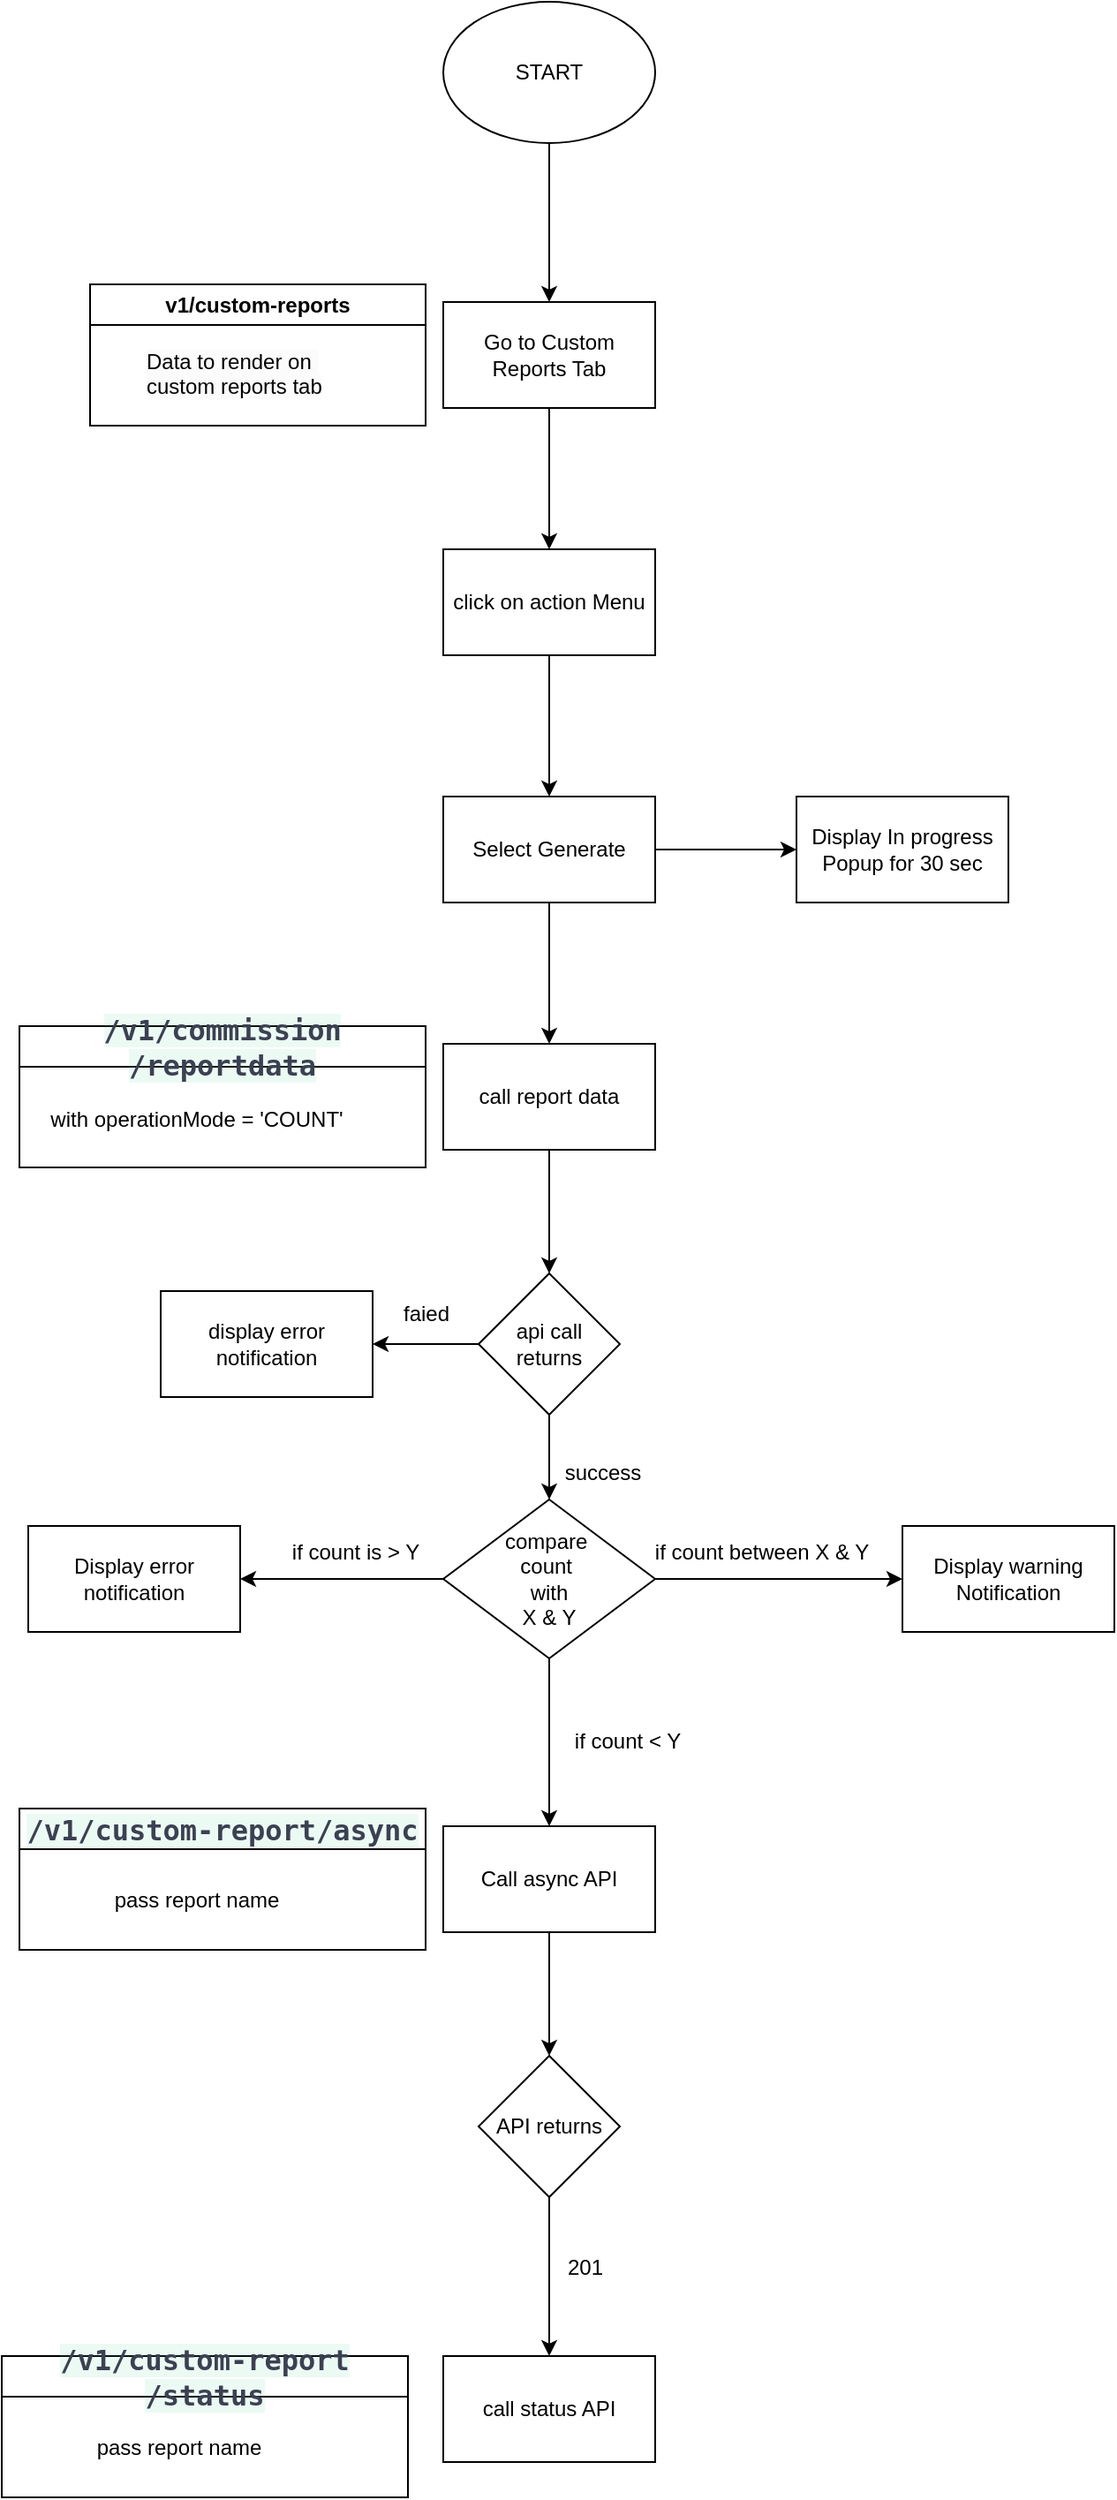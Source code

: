 <mxfile version="26.1.0">
  <diagram id="C5RBs43oDa-KdzZeNtuy" name="Page-1">
    <mxGraphModel dx="1434" dy="738" grid="1" gridSize="10" guides="1" tooltips="1" connect="1" arrows="1" fold="1" page="1" pageScale="1" pageWidth="827" pageHeight="1169" math="0" shadow="0">
      <root>
        <mxCell id="WIyWlLk6GJQsqaUBKTNV-0" />
        <mxCell id="WIyWlLk6GJQsqaUBKTNV-1" parent="WIyWlLk6GJQsqaUBKTNV-0" />
        <mxCell id="PExKw9lyQx4Q-NcElafL-2" value="" style="edgeStyle=orthogonalEdgeStyle;rounded=0;orthogonalLoop=1;jettySize=auto;html=1;" edge="1" parent="WIyWlLk6GJQsqaUBKTNV-1" source="PExKw9lyQx4Q-NcElafL-0" target="PExKw9lyQx4Q-NcElafL-1">
          <mxGeometry relative="1" as="geometry" />
        </mxCell>
        <mxCell id="PExKw9lyQx4Q-NcElafL-0" value="START" style="ellipse;whiteSpace=wrap;html=1;" vertex="1" parent="WIyWlLk6GJQsqaUBKTNV-1">
          <mxGeometry x="310" y="40" width="120" height="80" as="geometry" />
        </mxCell>
        <mxCell id="PExKw9lyQx4Q-NcElafL-4" value="" style="edgeStyle=orthogonalEdgeStyle;rounded=0;orthogonalLoop=1;jettySize=auto;html=1;" edge="1" parent="WIyWlLk6GJQsqaUBKTNV-1" source="PExKw9lyQx4Q-NcElafL-1" target="PExKw9lyQx4Q-NcElafL-3">
          <mxGeometry relative="1" as="geometry" />
        </mxCell>
        <mxCell id="PExKw9lyQx4Q-NcElafL-1" value="Go to Custom Reports Tab" style="whiteSpace=wrap;html=1;" vertex="1" parent="WIyWlLk6GJQsqaUBKTNV-1">
          <mxGeometry x="310" y="210" width="120" height="60" as="geometry" />
        </mxCell>
        <mxCell id="PExKw9lyQx4Q-NcElafL-6" value="" style="edgeStyle=orthogonalEdgeStyle;rounded=0;orthogonalLoop=1;jettySize=auto;html=1;" edge="1" parent="WIyWlLk6GJQsqaUBKTNV-1" source="PExKw9lyQx4Q-NcElafL-3" target="PExKw9lyQx4Q-NcElafL-5">
          <mxGeometry relative="1" as="geometry" />
        </mxCell>
        <mxCell id="PExKw9lyQx4Q-NcElafL-3" value="click on action Menu" style="whiteSpace=wrap;html=1;" vertex="1" parent="WIyWlLk6GJQsqaUBKTNV-1">
          <mxGeometry x="310" y="350" width="120" height="60" as="geometry" />
        </mxCell>
        <mxCell id="PExKw9lyQx4Q-NcElafL-15" value="" style="edgeStyle=orthogonalEdgeStyle;rounded=0;orthogonalLoop=1;jettySize=auto;html=1;" edge="1" parent="WIyWlLk6GJQsqaUBKTNV-1" source="PExKw9lyQx4Q-NcElafL-5" target="PExKw9lyQx4Q-NcElafL-14">
          <mxGeometry relative="1" as="geometry" />
        </mxCell>
        <mxCell id="PExKw9lyQx4Q-NcElafL-17" value="" style="edgeStyle=orthogonalEdgeStyle;rounded=0;orthogonalLoop=1;jettySize=auto;html=1;" edge="1" parent="WIyWlLk6GJQsqaUBKTNV-1" source="PExKw9lyQx4Q-NcElafL-5" target="PExKw9lyQx4Q-NcElafL-16">
          <mxGeometry relative="1" as="geometry" />
        </mxCell>
        <mxCell id="PExKw9lyQx4Q-NcElafL-5" value="Select Generate" style="whiteSpace=wrap;html=1;" vertex="1" parent="WIyWlLk6GJQsqaUBKTNV-1">
          <mxGeometry x="310" y="490" width="120" height="60" as="geometry" />
        </mxCell>
        <mxCell id="PExKw9lyQx4Q-NcElafL-7" value="v1/custom-reports" style="swimlane;whiteSpace=wrap;html=1;" vertex="1" parent="WIyWlLk6GJQsqaUBKTNV-1">
          <mxGeometry x="110" y="200" width="190" height="80" as="geometry" />
        </mxCell>
        <mxCell id="PExKw9lyQx4Q-NcElafL-9" value="&lt;span style=&quot;color: rgb(0, 0, 0); font-family: Helvetica; font-size: 12px; font-style: normal; font-variant-ligatures: normal; font-variant-caps: normal; font-weight: 400; letter-spacing: normal; orphans: 2; text-align: center; text-indent: 0px; text-transform: none; widows: 2; word-spacing: 0px; -webkit-text-stroke-width: 0px; white-space: nowrap; background-color: rgb(251, 251, 251); text-decoration-thickness: initial; text-decoration-style: initial; text-decoration-color: initial; float: none; display: inline !important;&quot;&gt;Data to render on&amp;nbsp;&lt;/span&gt;&lt;div&gt;&lt;span style=&quot;color: rgb(0, 0, 0); font-family: Helvetica; font-size: 12px; font-style: normal; font-variant-ligatures: normal; font-variant-caps: normal; font-weight: 400; letter-spacing: normal; orphans: 2; text-align: center; text-indent: 0px; text-transform: none; widows: 2; word-spacing: 0px; -webkit-text-stroke-width: 0px; white-space: nowrap; background-color: rgb(251, 251, 251); text-decoration-thickness: initial; text-decoration-style: initial; text-decoration-color: initial; float: none; display: inline !important;&quot;&gt;custom reports tab&lt;/span&gt;&lt;/div&gt;" style="text;whiteSpace=wrap;html=1;" vertex="1" parent="PExKw9lyQx4Q-NcElafL-7">
          <mxGeometry x="30" y="30" width="120" height="40" as="geometry" />
        </mxCell>
        <mxCell id="PExKw9lyQx4Q-NcElafL-14" value="Display In progress Popup for 30 sec" style="whiteSpace=wrap;html=1;" vertex="1" parent="WIyWlLk6GJQsqaUBKTNV-1">
          <mxGeometry x="510" y="490" width="120" height="60" as="geometry" />
        </mxCell>
        <mxCell id="PExKw9lyQx4Q-NcElafL-22" value="" style="edgeStyle=orthogonalEdgeStyle;rounded=0;orthogonalLoop=1;jettySize=auto;html=1;" edge="1" parent="WIyWlLk6GJQsqaUBKTNV-1" source="PExKw9lyQx4Q-NcElafL-16" target="PExKw9lyQx4Q-NcElafL-21">
          <mxGeometry relative="1" as="geometry" />
        </mxCell>
        <mxCell id="PExKw9lyQx4Q-NcElafL-16" value="call report data" style="whiteSpace=wrap;html=1;" vertex="1" parent="WIyWlLk6GJQsqaUBKTNV-1">
          <mxGeometry x="310" y="630" width="120" height="60" as="geometry" />
        </mxCell>
        <mxCell id="PExKw9lyQx4Q-NcElafL-18" value="&lt;a style=&quot;box-sizing: border-box; background-color: rgba(73, 204, 144, 0.1); display: inline; color: rgb(59, 65, 81); cursor: pointer; text-decoration-line: inherit; font-family: monospace; font-size: 16px; text-align: start;&quot; class=&quot;nostyle&quot;&gt;&lt;span style=&quot;box-sizing: border-box;&quot;&gt;/v1&lt;wbr style=&quot;box-sizing: border-box;&quot;&gt;/commission&lt;wbr style=&quot;box-sizing: border-box;&quot;&gt;/reportdata&lt;/span&gt;&lt;/a&gt;" style="swimlane;whiteSpace=wrap;html=1;" vertex="1" parent="WIyWlLk6GJQsqaUBKTNV-1">
          <mxGeometry x="70" y="620" width="230" height="80" as="geometry" />
        </mxCell>
        <mxCell id="PExKw9lyQx4Q-NcElafL-24" value="" style="edgeStyle=orthogonalEdgeStyle;rounded=0;orthogonalLoop=1;jettySize=auto;html=1;" edge="1" parent="WIyWlLk6GJQsqaUBKTNV-1" source="PExKw9lyQx4Q-NcElafL-21" target="PExKw9lyQx4Q-NcElafL-23">
          <mxGeometry relative="1" as="geometry" />
        </mxCell>
        <mxCell id="PExKw9lyQx4Q-NcElafL-30" value="" style="edgeStyle=orthogonalEdgeStyle;rounded=0;orthogonalLoop=1;jettySize=auto;html=1;" edge="1" parent="WIyWlLk6GJQsqaUBKTNV-1" source="PExKw9lyQx4Q-NcElafL-21" target="PExKw9lyQx4Q-NcElafL-29">
          <mxGeometry relative="1" as="geometry" />
        </mxCell>
        <mxCell id="PExKw9lyQx4Q-NcElafL-21" value="api call returns" style="rhombus;whiteSpace=wrap;html=1;" vertex="1" parent="WIyWlLk6GJQsqaUBKTNV-1">
          <mxGeometry x="330" y="760" width="80" height="80" as="geometry" />
        </mxCell>
        <mxCell id="PExKw9lyQx4Q-NcElafL-23" value="display error notification" style="whiteSpace=wrap;html=1;" vertex="1" parent="WIyWlLk6GJQsqaUBKTNV-1">
          <mxGeometry x="150" y="770" width="120" height="60" as="geometry" />
        </mxCell>
        <mxCell id="PExKw9lyQx4Q-NcElafL-25" value="faied" style="text;html=1;align=center;verticalAlign=middle;resizable=0;points=[];autosize=1;strokeColor=none;fillColor=none;" vertex="1" parent="WIyWlLk6GJQsqaUBKTNV-1">
          <mxGeometry x="275" y="768" width="50" height="30" as="geometry" />
        </mxCell>
        <mxCell id="PExKw9lyQx4Q-NcElafL-28" value="success" style="text;html=1;align=center;verticalAlign=middle;resizable=0;points=[];autosize=1;strokeColor=none;fillColor=none;" vertex="1" parent="WIyWlLk6GJQsqaUBKTNV-1">
          <mxGeometry x="365" y="858" width="70" height="30" as="geometry" />
        </mxCell>
        <mxCell id="PExKw9lyQx4Q-NcElafL-35" value="" style="edgeStyle=orthogonalEdgeStyle;rounded=0;orthogonalLoop=1;jettySize=auto;html=1;" edge="1" parent="WIyWlLk6GJQsqaUBKTNV-1" source="PExKw9lyQx4Q-NcElafL-29" target="PExKw9lyQx4Q-NcElafL-34">
          <mxGeometry relative="1" as="geometry" />
        </mxCell>
        <mxCell id="PExKw9lyQx4Q-NcElafL-40" value="" style="edgeStyle=orthogonalEdgeStyle;rounded=0;orthogonalLoop=1;jettySize=auto;html=1;" edge="1" parent="WIyWlLk6GJQsqaUBKTNV-1" source="PExKw9lyQx4Q-NcElafL-29" target="PExKw9lyQx4Q-NcElafL-39">
          <mxGeometry relative="1" as="geometry" />
        </mxCell>
        <mxCell id="PExKw9lyQx4Q-NcElafL-43" value="" style="edgeStyle=orthogonalEdgeStyle;rounded=0;orthogonalLoop=1;jettySize=auto;html=1;" edge="1" parent="WIyWlLk6GJQsqaUBKTNV-1" source="PExKw9lyQx4Q-NcElafL-29" target="PExKw9lyQx4Q-NcElafL-42">
          <mxGeometry relative="1" as="geometry" />
        </mxCell>
        <mxCell id="PExKw9lyQx4Q-NcElafL-29" value="compare&amp;nbsp;&lt;div&gt;count&amp;nbsp;&lt;div&gt;with&lt;div&gt;X &amp;amp; Y&lt;/div&gt;&lt;/div&gt;&lt;/div&gt;" style="rhombus;whiteSpace=wrap;html=1;" vertex="1" parent="WIyWlLk6GJQsqaUBKTNV-1">
          <mxGeometry x="310" y="888" width="120" height="90" as="geometry" />
        </mxCell>
        <mxCell id="PExKw9lyQx4Q-NcElafL-31" value="with operationMode = &#39;COUNT&#39;" style="text;html=1;align=center;verticalAlign=middle;resizable=0;points=[];autosize=1;strokeColor=none;fillColor=none;" vertex="1" parent="WIyWlLk6GJQsqaUBKTNV-1">
          <mxGeometry x="75" y="658" width="190" height="30" as="geometry" />
        </mxCell>
        <mxCell id="PExKw9lyQx4Q-NcElafL-47" value="" style="edgeStyle=orthogonalEdgeStyle;rounded=0;orthogonalLoop=1;jettySize=auto;html=1;" edge="1" parent="WIyWlLk6GJQsqaUBKTNV-1" source="PExKw9lyQx4Q-NcElafL-34" target="PExKw9lyQx4Q-NcElafL-46">
          <mxGeometry relative="1" as="geometry" />
        </mxCell>
        <mxCell id="PExKw9lyQx4Q-NcElafL-34" value="Call async API" style="whiteSpace=wrap;html=1;" vertex="1" parent="WIyWlLk6GJQsqaUBKTNV-1">
          <mxGeometry x="310" y="1073" width="120" height="60" as="geometry" />
        </mxCell>
        <mxCell id="PExKw9lyQx4Q-NcElafL-36" value="if count &amp;lt; Y" style="text;html=1;align=center;verticalAlign=middle;resizable=0;points=[];autosize=1;strokeColor=none;fillColor=none;" vertex="1" parent="WIyWlLk6GJQsqaUBKTNV-1">
          <mxGeometry x="374" y="1010" width="80" height="30" as="geometry" />
        </mxCell>
        <mxCell id="PExKw9lyQx4Q-NcElafL-38" value="&lt;a style=&quot;box-sizing: border-box; background-color: rgba(73, 204, 144, 0.1); display: inline; color: rgb(59, 65, 81); cursor: pointer; text-decoration-line: inherit; font-family: monospace; font-size: 16px; text-align: start;&quot; class=&quot;nostyle&quot;&gt;&lt;span style=&quot;box-sizing: border-box;&quot;&gt;/v1&lt;wbr style=&quot;box-sizing: border-box;&quot;&gt;/custom-report&lt;wbr style=&quot;box-sizing: border-box;&quot;&gt;/async&lt;/span&gt;&lt;/a&gt;" style="swimlane;whiteSpace=wrap;html=1;" vertex="1" parent="WIyWlLk6GJQsqaUBKTNV-1">
          <mxGeometry x="70" y="1063" width="230" height="80" as="geometry">
            <mxRectangle x="70" y="1063" width="240" height="30" as="alternateBounds" />
          </mxGeometry>
        </mxCell>
        <mxCell id="PExKw9lyQx4Q-NcElafL-45" value="pass report name" style="text;html=1;align=center;verticalAlign=middle;resizable=0;points=[];autosize=1;strokeColor=none;fillColor=none;" vertex="1" parent="PExKw9lyQx4Q-NcElafL-38">
          <mxGeometry x="40" y="37" width="120" height="30" as="geometry" />
        </mxCell>
        <mxCell id="PExKw9lyQx4Q-NcElafL-39" value="Display error notification" style="whiteSpace=wrap;html=1;" vertex="1" parent="WIyWlLk6GJQsqaUBKTNV-1">
          <mxGeometry x="75" y="903" width="120" height="60" as="geometry" />
        </mxCell>
        <mxCell id="PExKw9lyQx4Q-NcElafL-41" value="if count is &amp;gt; Y" style="text;html=1;align=center;verticalAlign=middle;resizable=0;points=[];autosize=1;strokeColor=none;fillColor=none;" vertex="1" parent="WIyWlLk6GJQsqaUBKTNV-1">
          <mxGeometry x="210" y="903" width="100" height="30" as="geometry" />
        </mxCell>
        <mxCell id="PExKw9lyQx4Q-NcElafL-42" value="Display warning Notification" style="whiteSpace=wrap;html=1;" vertex="1" parent="WIyWlLk6GJQsqaUBKTNV-1">
          <mxGeometry x="570" y="903" width="120" height="60" as="geometry" />
        </mxCell>
        <mxCell id="PExKw9lyQx4Q-NcElafL-44" value="if count between X &amp;amp; Y" style="text;html=1;align=center;verticalAlign=middle;resizable=0;points=[];autosize=1;strokeColor=none;fillColor=none;" vertex="1" parent="WIyWlLk6GJQsqaUBKTNV-1">
          <mxGeometry x="420" y="903" width="140" height="30" as="geometry" />
        </mxCell>
        <mxCell id="PExKw9lyQx4Q-NcElafL-50" value="" style="edgeStyle=orthogonalEdgeStyle;rounded=0;orthogonalLoop=1;jettySize=auto;html=1;" edge="1" parent="WIyWlLk6GJQsqaUBKTNV-1" source="PExKw9lyQx4Q-NcElafL-46" target="PExKw9lyQx4Q-NcElafL-49">
          <mxGeometry relative="1" as="geometry" />
        </mxCell>
        <mxCell id="PExKw9lyQx4Q-NcElafL-46" value="API returns" style="rhombus;whiteSpace=wrap;html=1;" vertex="1" parent="WIyWlLk6GJQsqaUBKTNV-1">
          <mxGeometry x="330" y="1203" width="80" height="80" as="geometry" />
        </mxCell>
        <mxCell id="PExKw9lyQx4Q-NcElafL-49" value="call status API" style="whiteSpace=wrap;html=1;" vertex="1" parent="WIyWlLk6GJQsqaUBKTNV-1">
          <mxGeometry x="310" y="1373" width="120" height="60" as="geometry" />
        </mxCell>
        <mxCell id="PExKw9lyQx4Q-NcElafL-51" value="201" style="text;html=1;align=center;verticalAlign=middle;resizable=0;points=[];autosize=1;strokeColor=none;fillColor=none;" vertex="1" parent="WIyWlLk6GJQsqaUBKTNV-1">
          <mxGeometry x="370" y="1308" width="40" height="30" as="geometry" />
        </mxCell>
        <mxCell id="PExKw9lyQx4Q-NcElafL-53" value="&lt;a style=&quot;box-sizing: border-box; background-color: rgba(73, 204, 144, 0.1); display: inline; color: rgb(59, 65, 81); cursor: pointer; text-decoration-line: inherit; font-family: monospace; font-size: 16px; text-align: start;&quot; class=&quot;nostyle&quot;&gt;&lt;span style=&quot;box-sizing: border-box;&quot;&gt;/v1&lt;wbr style=&quot;box-sizing: border-box;&quot;&gt;/custom-report&lt;wbr style=&quot;box-sizing: border-box;&quot;&gt;/status&lt;/span&gt;&lt;/a&gt;" style="swimlane;whiteSpace=wrap;html=1;" vertex="1" parent="WIyWlLk6GJQsqaUBKTNV-1">
          <mxGeometry x="60" y="1373" width="230" height="80" as="geometry" />
        </mxCell>
        <mxCell id="PExKw9lyQx4Q-NcElafL-54" value="pass report name" style="text;html=1;align=center;verticalAlign=middle;resizable=0;points=[];autosize=1;strokeColor=none;fillColor=none;" vertex="1" parent="PExKw9lyQx4Q-NcElafL-53">
          <mxGeometry x="40" y="37" width="120" height="30" as="geometry" />
        </mxCell>
      </root>
    </mxGraphModel>
  </diagram>
</mxfile>
